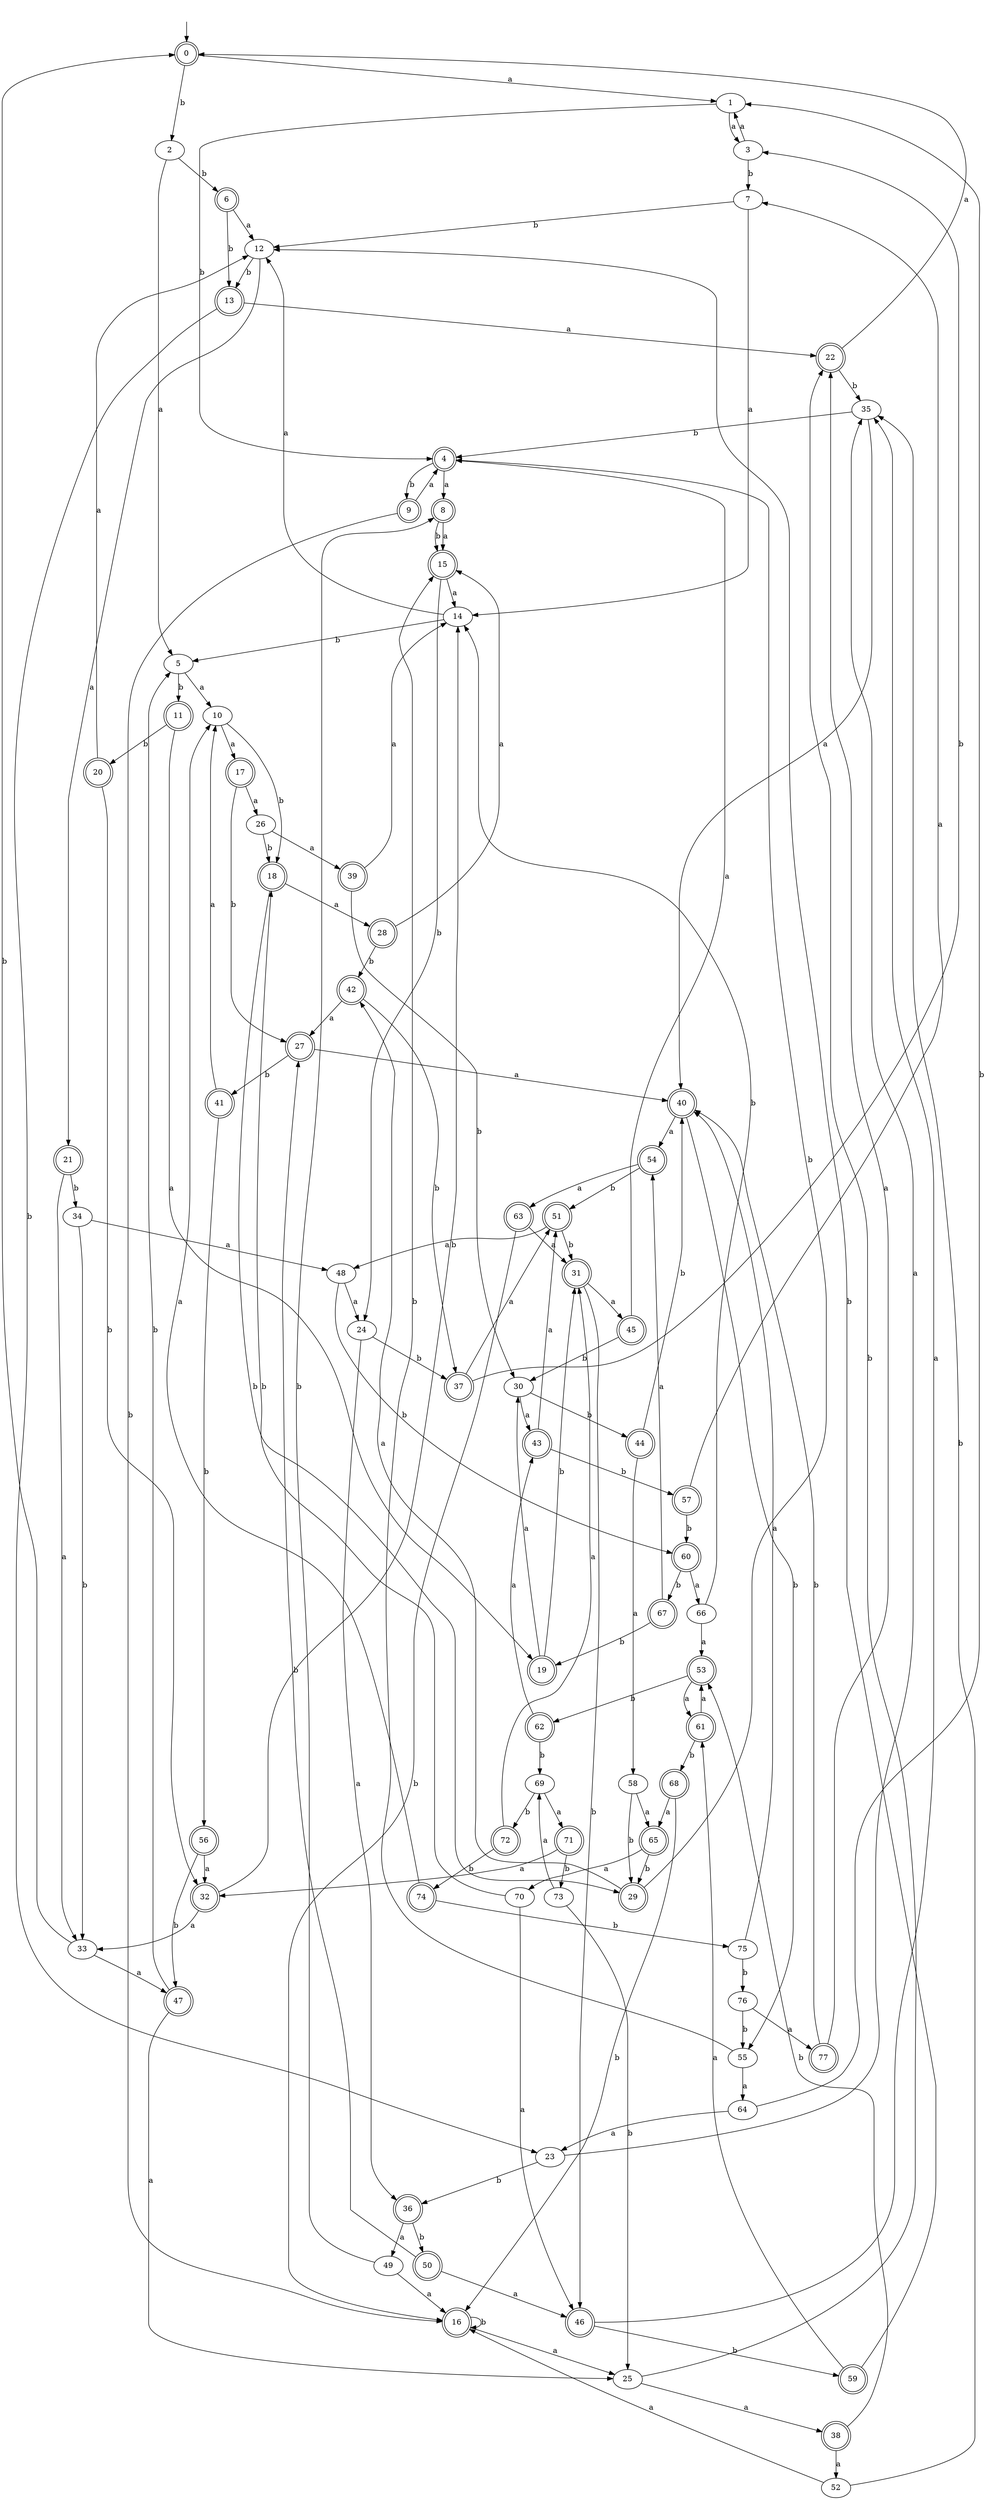 digraph RandomDFA {
  __start0 [label="", shape=none];
  __start0 -> 0 [label=""];
  0 [shape=circle] [shape=doublecircle]
  0 -> 1 [label="a"]
  0 -> 2 [label="b"]
  1
  1 -> 3 [label="a"]
  1 -> 4 [label="b"]
  2
  2 -> 5 [label="a"]
  2 -> 6 [label="b"]
  3
  3 -> 1 [label="a"]
  3 -> 7 [label="b"]
  4 [shape=doublecircle]
  4 -> 8 [label="a"]
  4 -> 9 [label="b"]
  5
  5 -> 10 [label="a"]
  5 -> 11 [label="b"]
  6 [shape=doublecircle]
  6 -> 12 [label="a"]
  6 -> 13 [label="b"]
  7
  7 -> 14 [label="a"]
  7 -> 12 [label="b"]
  8 [shape=doublecircle]
  8 -> 15 [label="a"]
  8 -> 15 [label="b"]
  9 [shape=doublecircle]
  9 -> 4 [label="a"]
  9 -> 16 [label="b"]
  10
  10 -> 17 [label="a"]
  10 -> 18 [label="b"]
  11 [shape=doublecircle]
  11 -> 19 [label="a"]
  11 -> 20 [label="b"]
  12
  12 -> 21 [label="a"]
  12 -> 13 [label="b"]
  13 [shape=doublecircle]
  13 -> 22 [label="a"]
  13 -> 23 [label="b"]
  14
  14 -> 12 [label="a"]
  14 -> 5 [label="b"]
  15 [shape=doublecircle]
  15 -> 14 [label="a"]
  15 -> 24 [label="b"]
  16 [shape=doublecircle]
  16 -> 25 [label="a"]
  16 -> 16 [label="b"]
  17 [shape=doublecircle]
  17 -> 26 [label="a"]
  17 -> 27 [label="b"]
  18 [shape=doublecircle]
  18 -> 28 [label="a"]
  18 -> 29 [label="b"]
  19 [shape=doublecircle]
  19 -> 30 [label="a"]
  19 -> 31 [label="b"]
  20 [shape=doublecircle]
  20 -> 12 [label="a"]
  20 -> 32 [label="b"]
  21 [shape=doublecircle]
  21 -> 33 [label="a"]
  21 -> 34 [label="b"]
  22 [shape=doublecircle]
  22 -> 0 [label="a"]
  22 -> 35 [label="b"]
  23
  23 -> 35 [label="a"]
  23 -> 36 [label="b"]
  24
  24 -> 36 [label="a"]
  24 -> 37 [label="b"]
  25
  25 -> 38 [label="a"]
  25 -> 22 [label="b"]
  26
  26 -> 39 [label="a"]
  26 -> 18 [label="b"]
  27 [shape=doublecircle]
  27 -> 40 [label="a"]
  27 -> 41 [label="b"]
  28 [shape=doublecircle]
  28 -> 15 [label="a"]
  28 -> 42 [label="b"]
  29 [shape=doublecircle]
  29 -> 42 [label="a"]
  29 -> 4 [label="b"]
  30
  30 -> 43 [label="a"]
  30 -> 44 [label="b"]
  31 [shape=doublecircle]
  31 -> 45 [label="a"]
  31 -> 46 [label="b"]
  32 [shape=doublecircle]
  32 -> 33 [label="a"]
  32 -> 14 [label="b"]
  33
  33 -> 47 [label="a"]
  33 -> 0 [label="b"]
  34
  34 -> 48 [label="a"]
  34 -> 33 [label="b"]
  35
  35 -> 40 [label="a"]
  35 -> 4 [label="b"]
  36 [shape=doublecircle]
  36 -> 49 [label="a"]
  36 -> 50 [label="b"]
  37 [shape=doublecircle]
  37 -> 51 [label="a"]
  37 -> 3 [label="b"]
  38 [shape=doublecircle]
  38 -> 52 [label="a"]
  38 -> 53 [label="b"]
  39 [shape=doublecircle]
  39 -> 14 [label="a"]
  39 -> 30 [label="b"]
  40 [shape=doublecircle]
  40 -> 54 [label="a"]
  40 -> 55 [label="b"]
  41 [shape=doublecircle]
  41 -> 10 [label="a"]
  41 -> 56 [label="b"]
  42 [shape=doublecircle]
  42 -> 27 [label="a"]
  42 -> 37 [label="b"]
  43 [shape=doublecircle]
  43 -> 51 [label="a"]
  43 -> 57 [label="b"]
  44 [shape=doublecircle]
  44 -> 58 [label="a"]
  44 -> 40 [label="b"]
  45 [shape=doublecircle]
  45 -> 4 [label="a"]
  45 -> 30 [label="b"]
  46 [shape=doublecircle]
  46 -> 35 [label="a"]
  46 -> 59 [label="b"]
  47 [shape=doublecircle]
  47 -> 25 [label="a"]
  47 -> 5 [label="b"]
  48
  48 -> 24 [label="a"]
  48 -> 60 [label="b"]
  49
  49 -> 16 [label="a"]
  49 -> 8 [label="b"]
  50 [shape=doublecircle]
  50 -> 46 [label="a"]
  50 -> 27 [label="b"]
  51 [shape=doublecircle]
  51 -> 48 [label="a"]
  51 -> 31 [label="b"]
  52
  52 -> 16 [label="a"]
  52 -> 35 [label="b"]
  53 [shape=doublecircle]
  53 -> 61 [label="a"]
  53 -> 62 [label="b"]
  54 [shape=doublecircle]
  54 -> 63 [label="a"]
  54 -> 51 [label="b"]
  55
  55 -> 64 [label="a"]
  55 -> 15 [label="b"]
  56 [shape=doublecircle]
  56 -> 32 [label="a"]
  56 -> 47 [label="b"]
  57 [shape=doublecircle]
  57 -> 7 [label="a"]
  57 -> 60 [label="b"]
  58
  58 -> 65 [label="a"]
  58 -> 29 [label="b"]
  59 [shape=doublecircle]
  59 -> 61 [label="a"]
  59 -> 12 [label="b"]
  60 [shape=doublecircle]
  60 -> 66 [label="a"]
  60 -> 67 [label="b"]
  61 [shape=doublecircle]
  61 -> 53 [label="a"]
  61 -> 68 [label="b"]
  62 [shape=doublecircle]
  62 -> 43 [label="a"]
  62 -> 69 [label="b"]
  63 [shape=doublecircle]
  63 -> 31 [label="a"]
  63 -> 16 [label="b"]
  64
  64 -> 23 [label="a"]
  64 -> 1 [label="b"]
  65 [shape=doublecircle]
  65 -> 70 [label="a"]
  65 -> 29 [label="b"]
  66
  66 -> 53 [label="a"]
  66 -> 14 [label="b"]
  67 [shape=doublecircle]
  67 -> 54 [label="a"]
  67 -> 19 [label="b"]
  68 [shape=doublecircle]
  68 -> 65 [label="a"]
  68 -> 16 [label="b"]
  69
  69 -> 71 [label="a"]
  69 -> 72 [label="b"]
  70
  70 -> 46 [label="a"]
  70 -> 18 [label="b"]
  71 [shape=doublecircle]
  71 -> 32 [label="a"]
  71 -> 73 [label="b"]
  72 [shape=doublecircle]
  72 -> 31 [label="a"]
  72 -> 74 [label="b"]
  73
  73 -> 69 [label="a"]
  73 -> 25 [label="b"]
  74 [shape=doublecircle]
  74 -> 10 [label="a"]
  74 -> 75 [label="b"]
  75
  75 -> 40 [label="a"]
  75 -> 76 [label="b"]
  76
  76 -> 77 [label="a"]
  76 -> 55 [label="b"]
  77 [shape=doublecircle]
  77 -> 22 [label="a"]
  77 -> 40 [label="b"]
}
